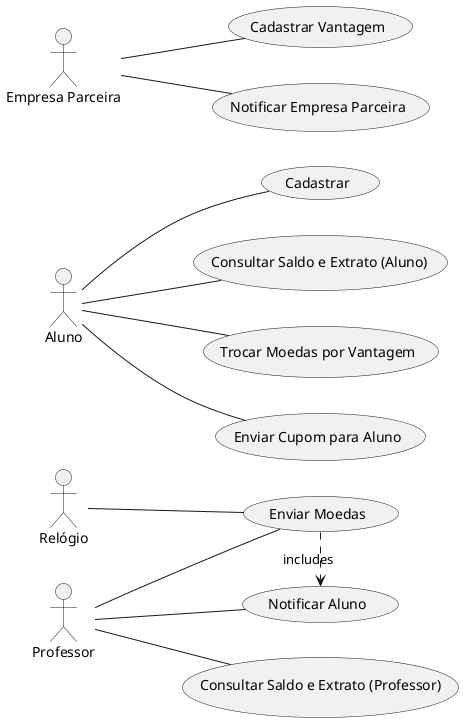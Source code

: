@startuml

left to right direction

actor "Aluno" as Aluno
actor "Professor" as Professor
actor "Empresa Parceira" as Empresa
actor "Relógio" as Relogio

usecase "Cadastrar" as UC1
usecase "Enviar Moedas" as UC3
usecase "Consultar Saldo e Extrato (Aluno)" as UC4
usecase "Consultar Saldo e Extrato (Professor)" as UC5
usecase "Cadastrar Vantagem" as UC7
usecase "Trocar Moedas por Vantagem" as UC8
usecase "Enviar Cupom para Aluno" as UC9
usecase "Notificar Aluno" as UC11
usecase "Notificar Empresa Parceira" as UC10

Aluno -- UC1
Aluno -- UC4
Aluno -- UC8
Aluno -- UC9

Professor -- UC3
Professor -- UC5
Professor -- UC11

Relogio -- UC3

Empresa -- UC7
Empresa -- UC10

UC3 .> UC11 : includes

@enduml